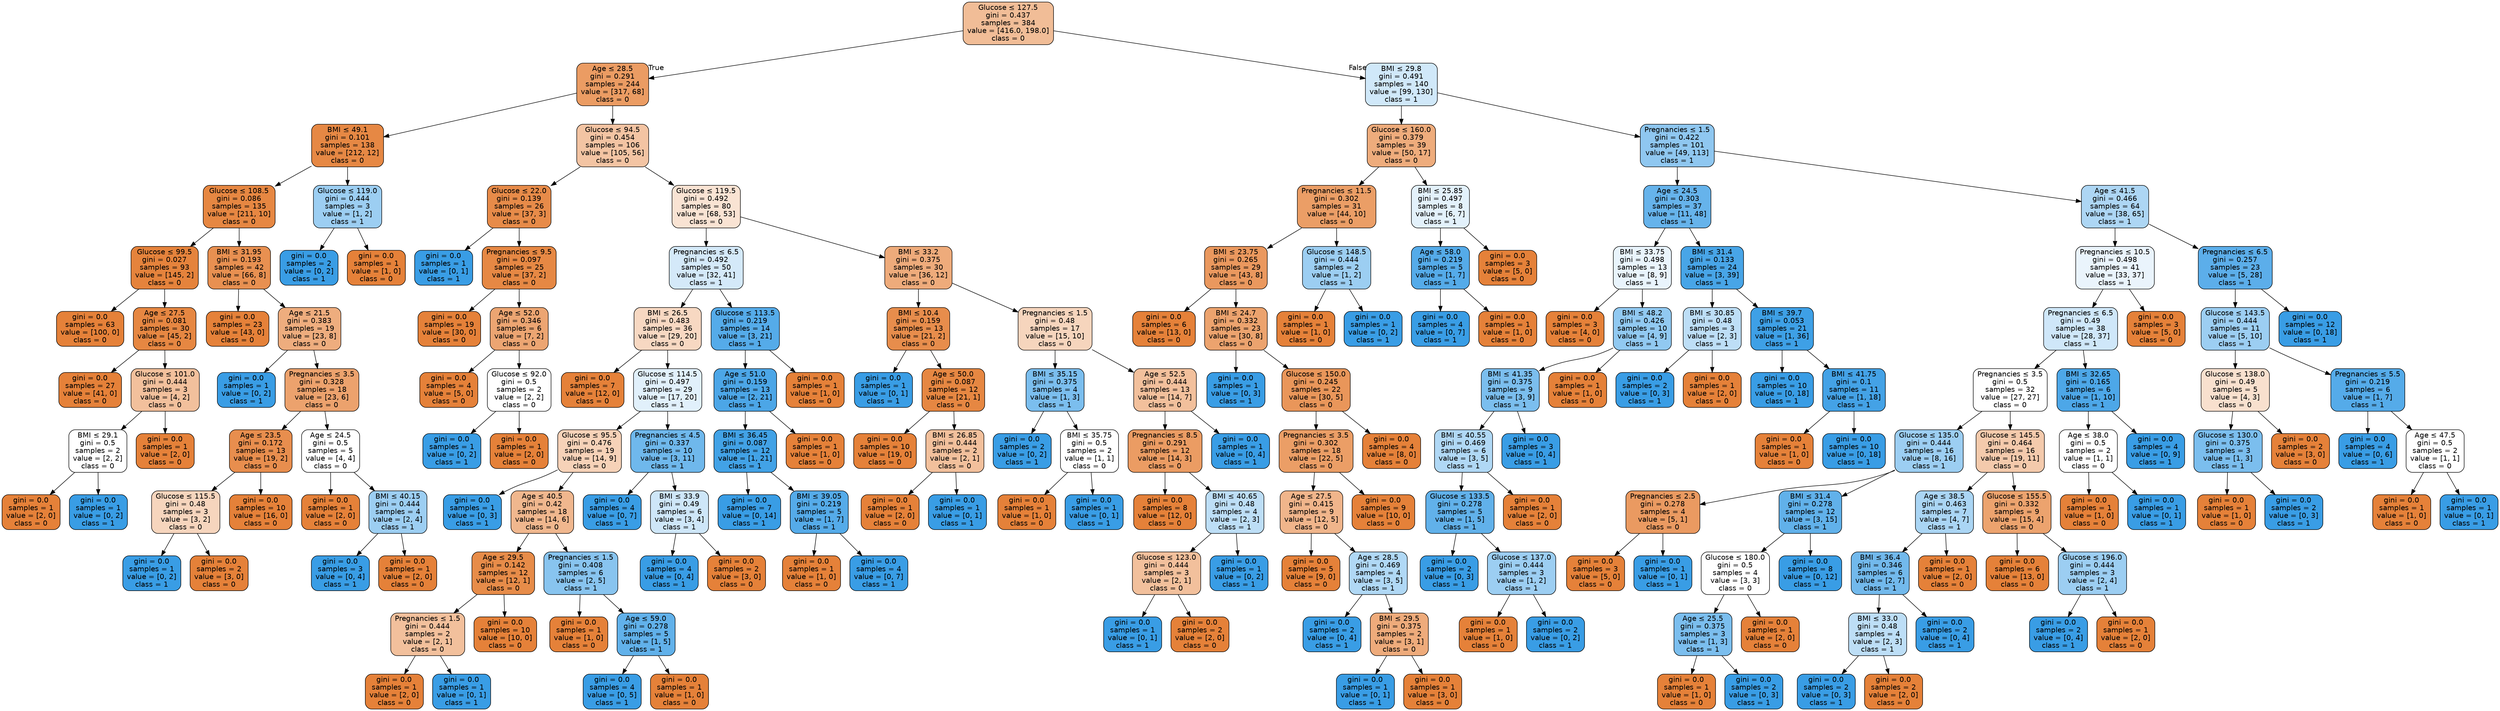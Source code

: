 digraph Tree {
node [shape=box, style="filled, rounded", color="black", fontname="helvetica"] ;
edge [fontname="helvetica"] ;
0 [label=<Glucose &le; 127.5<br/>gini = 0.437<br/>samples = 384<br/>value = [416.0, 198.0]<br/>class = 0>, fillcolor="#f1bd97"] ;
1 [label=<Age &le; 28.5<br/>gini = 0.291<br/>samples = 244<br/>value = [317, 68]<br/>class = 0>, fillcolor="#eb9c63"] ;
0 -> 1 [labeldistance=2.5, labelangle=45, headlabel="True"] ;
2 [label=<BMI &le; 49.1<br/>gini = 0.101<br/>samples = 138<br/>value = [212, 12]<br/>class = 0>, fillcolor="#e68844"] ;
1 -> 2 ;
3 [label=<Glucose &le; 108.5<br/>gini = 0.086<br/>samples = 135<br/>value = [211, 10]<br/>class = 0>, fillcolor="#e68742"] ;
2 -> 3 ;
4 [label=<Glucose &le; 99.5<br/>gini = 0.027<br/>samples = 93<br/>value = [145, 2]<br/>class = 0>, fillcolor="#e5833c"] ;
3 -> 4 ;
5 [label=<gini = 0.0<br/>samples = 63<br/>value = [100, 0]<br/>class = 0>, fillcolor="#e58139"] ;
4 -> 5 ;
6 [label=<Age &le; 27.5<br/>gini = 0.081<br/>samples = 30<br/>value = [45, 2]<br/>class = 0>, fillcolor="#e68742"] ;
4 -> 6 ;
7 [label=<gini = 0.0<br/>samples = 27<br/>value = [41, 0]<br/>class = 0>, fillcolor="#e58139"] ;
6 -> 7 ;
8 [label=<Glucose &le; 101.0<br/>gini = 0.444<br/>samples = 3<br/>value = [4, 2]<br/>class = 0>, fillcolor="#f2c09c"] ;
6 -> 8 ;
9 [label=<BMI &le; 29.1<br/>gini = 0.5<br/>samples = 2<br/>value = [2, 2]<br/>class = 0>, fillcolor="#ffffff"] ;
8 -> 9 ;
10 [label=<gini = 0.0<br/>samples = 1<br/>value = [2, 0]<br/>class = 0>, fillcolor="#e58139"] ;
9 -> 10 ;
11 [label=<gini = 0.0<br/>samples = 1<br/>value = [0, 2]<br/>class = 1>, fillcolor="#399de5"] ;
9 -> 11 ;
12 [label=<gini = 0.0<br/>samples = 1<br/>value = [2, 0]<br/>class = 0>, fillcolor="#e58139"] ;
8 -> 12 ;
13 [label=<BMI &le; 31.95<br/>gini = 0.193<br/>samples = 42<br/>value = [66, 8]<br/>class = 0>, fillcolor="#e89051"] ;
3 -> 13 ;
14 [label=<gini = 0.0<br/>samples = 23<br/>value = [43, 0]<br/>class = 0>, fillcolor="#e58139"] ;
13 -> 14 ;
15 [label=<Age &le; 21.5<br/>gini = 0.383<br/>samples = 19<br/>value = [23, 8]<br/>class = 0>, fillcolor="#eead7e"] ;
13 -> 15 ;
16 [label=<gini = 0.0<br/>samples = 1<br/>value = [0, 2]<br/>class = 1>, fillcolor="#399de5"] ;
15 -> 16 ;
17 [label=<Pregnancies &le; 3.5<br/>gini = 0.328<br/>samples = 18<br/>value = [23, 6]<br/>class = 0>, fillcolor="#eca26d"] ;
15 -> 17 ;
18 [label=<Age &le; 23.5<br/>gini = 0.172<br/>samples = 13<br/>value = [19, 2]<br/>class = 0>, fillcolor="#e88e4e"] ;
17 -> 18 ;
19 [label=<Glucose &le; 115.5<br/>gini = 0.48<br/>samples = 3<br/>value = [3, 2]<br/>class = 0>, fillcolor="#f6d5bd"] ;
18 -> 19 ;
20 [label=<gini = 0.0<br/>samples = 1<br/>value = [0, 2]<br/>class = 1>, fillcolor="#399de5"] ;
19 -> 20 ;
21 [label=<gini = 0.0<br/>samples = 2<br/>value = [3, 0]<br/>class = 0>, fillcolor="#e58139"] ;
19 -> 21 ;
22 [label=<gini = 0.0<br/>samples = 10<br/>value = [16, 0]<br/>class = 0>, fillcolor="#e58139"] ;
18 -> 22 ;
23 [label=<Age &le; 24.5<br/>gini = 0.5<br/>samples = 5<br/>value = [4, 4]<br/>class = 0>, fillcolor="#ffffff"] ;
17 -> 23 ;
24 [label=<gini = 0.0<br/>samples = 1<br/>value = [2, 0]<br/>class = 0>, fillcolor="#e58139"] ;
23 -> 24 ;
25 [label=<BMI &le; 40.15<br/>gini = 0.444<br/>samples = 4<br/>value = [2, 4]<br/>class = 1>, fillcolor="#9ccef2"] ;
23 -> 25 ;
26 [label=<gini = 0.0<br/>samples = 3<br/>value = [0, 4]<br/>class = 1>, fillcolor="#399de5"] ;
25 -> 26 ;
27 [label=<gini = 0.0<br/>samples = 1<br/>value = [2, 0]<br/>class = 0>, fillcolor="#e58139"] ;
25 -> 27 ;
28 [label=<Glucose &le; 119.0<br/>gini = 0.444<br/>samples = 3<br/>value = [1, 2]<br/>class = 1>, fillcolor="#9ccef2"] ;
2 -> 28 ;
29 [label=<gini = 0.0<br/>samples = 2<br/>value = [0, 2]<br/>class = 1>, fillcolor="#399de5"] ;
28 -> 29 ;
30 [label=<gini = 0.0<br/>samples = 1<br/>value = [1, 0]<br/>class = 0>, fillcolor="#e58139"] ;
28 -> 30 ;
31 [label=<Glucose &le; 94.5<br/>gini = 0.454<br/>samples = 106<br/>value = [105, 56]<br/>class = 0>, fillcolor="#f3c4a3"] ;
1 -> 31 ;
32 [label=<Glucose &le; 22.0<br/>gini = 0.139<br/>samples = 26<br/>value = [37, 3]<br/>class = 0>, fillcolor="#e78b49"] ;
31 -> 32 ;
33 [label=<gini = 0.0<br/>samples = 1<br/>value = [0, 1]<br/>class = 1>, fillcolor="#399de5"] ;
32 -> 33 ;
34 [label=<Pregnancies &le; 9.5<br/>gini = 0.097<br/>samples = 25<br/>value = [37, 2]<br/>class = 0>, fillcolor="#e68844"] ;
32 -> 34 ;
35 [label=<gini = 0.0<br/>samples = 19<br/>value = [30, 0]<br/>class = 0>, fillcolor="#e58139"] ;
34 -> 35 ;
36 [label=<Age &le; 52.0<br/>gini = 0.346<br/>samples = 6<br/>value = [7, 2]<br/>class = 0>, fillcolor="#eca572"] ;
34 -> 36 ;
37 [label=<gini = 0.0<br/>samples = 4<br/>value = [5, 0]<br/>class = 0>, fillcolor="#e58139"] ;
36 -> 37 ;
38 [label=<Glucose &le; 92.0<br/>gini = 0.5<br/>samples = 2<br/>value = [2, 2]<br/>class = 0>, fillcolor="#ffffff"] ;
36 -> 38 ;
39 [label=<gini = 0.0<br/>samples = 1<br/>value = [0, 2]<br/>class = 1>, fillcolor="#399de5"] ;
38 -> 39 ;
40 [label=<gini = 0.0<br/>samples = 1<br/>value = [2, 0]<br/>class = 0>, fillcolor="#e58139"] ;
38 -> 40 ;
41 [label=<Glucose &le; 119.5<br/>gini = 0.492<br/>samples = 80<br/>value = [68, 53]<br/>class = 0>, fillcolor="#f9e3d3"] ;
31 -> 41 ;
42 [label=<Pregnancies &le; 6.5<br/>gini = 0.492<br/>samples = 50<br/>value = [32, 41]<br/>class = 1>, fillcolor="#d4e9f9"] ;
41 -> 42 ;
43 [label=<BMI &le; 26.5<br/>gini = 0.483<br/>samples = 36<br/>value = [29, 20]<br/>class = 0>, fillcolor="#f7d8c2"] ;
42 -> 43 ;
44 [label=<gini = 0.0<br/>samples = 7<br/>value = [12, 0]<br/>class = 0>, fillcolor="#e58139"] ;
43 -> 44 ;
45 [label=<Glucose &le; 114.5<br/>gini = 0.497<br/>samples = 29<br/>value = [17, 20]<br/>class = 1>, fillcolor="#e1f0fb"] ;
43 -> 45 ;
46 [label=<Glucose &le; 95.5<br/>gini = 0.476<br/>samples = 19<br/>value = [14, 9]<br/>class = 0>, fillcolor="#f6d2b8"] ;
45 -> 46 ;
47 [label=<gini = 0.0<br/>samples = 1<br/>value = [0, 3]<br/>class = 1>, fillcolor="#399de5"] ;
46 -> 47 ;
48 [label=<Age &le; 40.5<br/>gini = 0.42<br/>samples = 18<br/>value = [14, 6]<br/>class = 0>, fillcolor="#f0b78e"] ;
46 -> 48 ;
49 [label=<Age &le; 29.5<br/>gini = 0.142<br/>samples = 12<br/>value = [12, 1]<br/>class = 0>, fillcolor="#e78c49"] ;
48 -> 49 ;
50 [label=<Pregnancies &le; 1.5<br/>gini = 0.444<br/>samples = 2<br/>value = [2, 1]<br/>class = 0>, fillcolor="#f2c09c"] ;
49 -> 50 ;
51 [label=<gini = 0.0<br/>samples = 1<br/>value = [2, 0]<br/>class = 0>, fillcolor="#e58139"] ;
50 -> 51 ;
52 [label=<gini = 0.0<br/>samples = 1<br/>value = [0, 1]<br/>class = 1>, fillcolor="#399de5"] ;
50 -> 52 ;
53 [label=<gini = 0.0<br/>samples = 10<br/>value = [10, 0]<br/>class = 0>, fillcolor="#e58139"] ;
49 -> 53 ;
54 [label=<Pregnancies &le; 1.5<br/>gini = 0.408<br/>samples = 6<br/>value = [2, 5]<br/>class = 1>, fillcolor="#88c4ef"] ;
48 -> 54 ;
55 [label=<gini = 0.0<br/>samples = 1<br/>value = [1, 0]<br/>class = 0>, fillcolor="#e58139"] ;
54 -> 55 ;
56 [label=<Age &le; 59.0<br/>gini = 0.278<br/>samples = 5<br/>value = [1, 5]<br/>class = 1>, fillcolor="#61b1ea"] ;
54 -> 56 ;
57 [label=<gini = 0.0<br/>samples = 4<br/>value = [0, 5]<br/>class = 1>, fillcolor="#399de5"] ;
56 -> 57 ;
58 [label=<gini = 0.0<br/>samples = 1<br/>value = [1, 0]<br/>class = 0>, fillcolor="#e58139"] ;
56 -> 58 ;
59 [label=<Pregnancies &le; 4.5<br/>gini = 0.337<br/>samples = 10<br/>value = [3, 11]<br/>class = 1>, fillcolor="#6fb8ec"] ;
45 -> 59 ;
60 [label=<gini = 0.0<br/>samples = 4<br/>value = [0, 7]<br/>class = 1>, fillcolor="#399de5"] ;
59 -> 60 ;
61 [label=<BMI &le; 33.9<br/>gini = 0.49<br/>samples = 6<br/>value = [3, 4]<br/>class = 1>, fillcolor="#cee6f8"] ;
59 -> 61 ;
62 [label=<gini = 0.0<br/>samples = 4<br/>value = [0, 4]<br/>class = 1>, fillcolor="#399de5"] ;
61 -> 62 ;
63 [label=<gini = 0.0<br/>samples = 2<br/>value = [3, 0]<br/>class = 0>, fillcolor="#e58139"] ;
61 -> 63 ;
64 [label=<Glucose &le; 113.5<br/>gini = 0.219<br/>samples = 14<br/>value = [3, 21]<br/>class = 1>, fillcolor="#55abe9"] ;
42 -> 64 ;
65 [label=<Age &le; 51.0<br/>gini = 0.159<br/>samples = 13<br/>value = [2, 21]<br/>class = 1>, fillcolor="#4ca6e7"] ;
64 -> 65 ;
66 [label=<BMI &le; 36.45<br/>gini = 0.087<br/>samples = 12<br/>value = [1, 21]<br/>class = 1>, fillcolor="#42a2e6"] ;
65 -> 66 ;
67 [label=<gini = 0.0<br/>samples = 7<br/>value = [0, 14]<br/>class = 1>, fillcolor="#399de5"] ;
66 -> 67 ;
68 [label=<BMI &le; 39.05<br/>gini = 0.219<br/>samples = 5<br/>value = [1, 7]<br/>class = 1>, fillcolor="#55abe9"] ;
66 -> 68 ;
69 [label=<gini = 0.0<br/>samples = 1<br/>value = [1, 0]<br/>class = 0>, fillcolor="#e58139"] ;
68 -> 69 ;
70 [label=<gini = 0.0<br/>samples = 4<br/>value = [0, 7]<br/>class = 1>, fillcolor="#399de5"] ;
68 -> 70 ;
71 [label=<gini = 0.0<br/>samples = 1<br/>value = [1, 0]<br/>class = 0>, fillcolor="#e58139"] ;
65 -> 71 ;
72 [label=<gini = 0.0<br/>samples = 1<br/>value = [1, 0]<br/>class = 0>, fillcolor="#e58139"] ;
64 -> 72 ;
73 [label=<BMI &le; 33.2<br/>gini = 0.375<br/>samples = 30<br/>value = [36, 12]<br/>class = 0>, fillcolor="#eeab7b"] ;
41 -> 73 ;
74 [label=<BMI &le; 10.4<br/>gini = 0.159<br/>samples = 13<br/>value = [21, 2]<br/>class = 0>, fillcolor="#e78d4c"] ;
73 -> 74 ;
75 [label=<gini = 0.0<br/>samples = 1<br/>value = [0, 1]<br/>class = 1>, fillcolor="#399de5"] ;
74 -> 75 ;
76 [label=<Age &le; 50.0<br/>gini = 0.087<br/>samples = 12<br/>value = [21, 1]<br/>class = 0>, fillcolor="#e68742"] ;
74 -> 76 ;
77 [label=<gini = 0.0<br/>samples = 10<br/>value = [19, 0]<br/>class = 0>, fillcolor="#e58139"] ;
76 -> 77 ;
78 [label=<BMI &le; 26.85<br/>gini = 0.444<br/>samples = 2<br/>value = [2, 1]<br/>class = 0>, fillcolor="#f2c09c"] ;
76 -> 78 ;
79 [label=<gini = 0.0<br/>samples = 1<br/>value = [2, 0]<br/>class = 0>, fillcolor="#e58139"] ;
78 -> 79 ;
80 [label=<gini = 0.0<br/>samples = 1<br/>value = [0, 1]<br/>class = 1>, fillcolor="#399de5"] ;
78 -> 80 ;
81 [label=<Pregnancies &le; 1.5<br/>gini = 0.48<br/>samples = 17<br/>value = [15, 10]<br/>class = 0>, fillcolor="#f6d5bd"] ;
73 -> 81 ;
82 [label=<BMI &le; 35.15<br/>gini = 0.375<br/>samples = 4<br/>value = [1, 3]<br/>class = 1>, fillcolor="#7bbeee"] ;
81 -> 82 ;
83 [label=<gini = 0.0<br/>samples = 2<br/>value = [0, 2]<br/>class = 1>, fillcolor="#399de5"] ;
82 -> 83 ;
84 [label=<BMI &le; 35.75<br/>gini = 0.5<br/>samples = 2<br/>value = [1, 1]<br/>class = 0>, fillcolor="#ffffff"] ;
82 -> 84 ;
85 [label=<gini = 0.0<br/>samples = 1<br/>value = [1, 0]<br/>class = 0>, fillcolor="#e58139"] ;
84 -> 85 ;
86 [label=<gini = 0.0<br/>samples = 1<br/>value = [0, 1]<br/>class = 1>, fillcolor="#399de5"] ;
84 -> 86 ;
87 [label=<Age &le; 52.5<br/>gini = 0.444<br/>samples = 13<br/>value = [14, 7]<br/>class = 0>, fillcolor="#f2c09c"] ;
81 -> 87 ;
88 [label=<Pregnancies &le; 8.5<br/>gini = 0.291<br/>samples = 12<br/>value = [14, 3]<br/>class = 0>, fillcolor="#eb9c63"] ;
87 -> 88 ;
89 [label=<gini = 0.0<br/>samples = 8<br/>value = [12, 0]<br/>class = 0>, fillcolor="#e58139"] ;
88 -> 89 ;
90 [label=<BMI &le; 40.65<br/>gini = 0.48<br/>samples = 4<br/>value = [2, 3]<br/>class = 1>, fillcolor="#bddef6"] ;
88 -> 90 ;
91 [label=<Glucose &le; 123.0<br/>gini = 0.444<br/>samples = 3<br/>value = [2, 1]<br/>class = 0>, fillcolor="#f2c09c"] ;
90 -> 91 ;
92 [label=<gini = 0.0<br/>samples = 1<br/>value = [0, 1]<br/>class = 1>, fillcolor="#399de5"] ;
91 -> 92 ;
93 [label=<gini = 0.0<br/>samples = 2<br/>value = [2, 0]<br/>class = 0>, fillcolor="#e58139"] ;
91 -> 93 ;
94 [label=<gini = 0.0<br/>samples = 1<br/>value = [0, 2]<br/>class = 1>, fillcolor="#399de5"] ;
90 -> 94 ;
95 [label=<gini = 0.0<br/>samples = 1<br/>value = [0, 4]<br/>class = 1>, fillcolor="#399de5"] ;
87 -> 95 ;
96 [label=<BMI &le; 29.8<br/>gini = 0.491<br/>samples = 140<br/>value = [99, 130]<br/>class = 1>, fillcolor="#d0e8f9"] ;
0 -> 96 [labeldistance=2.5, labelangle=-45, headlabel="False"] ;
97 [label=<Glucose &le; 160.0<br/>gini = 0.379<br/>samples = 39<br/>value = [50, 17]<br/>class = 0>, fillcolor="#eeac7c"] ;
96 -> 97 ;
98 [label=<Pregnancies &le; 11.5<br/>gini = 0.302<br/>samples = 31<br/>value = [44, 10]<br/>class = 0>, fillcolor="#eb9e66"] ;
97 -> 98 ;
99 [label=<BMI &le; 23.75<br/>gini = 0.265<br/>samples = 29<br/>value = [43, 8]<br/>class = 0>, fillcolor="#ea985e"] ;
98 -> 99 ;
100 [label=<gini = 0.0<br/>samples = 6<br/>value = [13, 0]<br/>class = 0>, fillcolor="#e58139"] ;
99 -> 100 ;
101 [label=<BMI &le; 24.7<br/>gini = 0.332<br/>samples = 23<br/>value = [30, 8]<br/>class = 0>, fillcolor="#eca36e"] ;
99 -> 101 ;
102 [label=<gini = 0.0<br/>samples = 1<br/>value = [0, 3]<br/>class = 1>, fillcolor="#399de5"] ;
101 -> 102 ;
103 [label=<Glucose &le; 150.0<br/>gini = 0.245<br/>samples = 22<br/>value = [30, 5]<br/>class = 0>, fillcolor="#e9965a"] ;
101 -> 103 ;
104 [label=<Pregnancies &le; 3.5<br/>gini = 0.302<br/>samples = 18<br/>value = [22, 5]<br/>class = 0>, fillcolor="#eb9e66"] ;
103 -> 104 ;
105 [label=<Age &le; 27.5<br/>gini = 0.415<br/>samples = 9<br/>value = [12, 5]<br/>class = 0>, fillcolor="#f0b58b"] ;
104 -> 105 ;
106 [label=<gini = 0.0<br/>samples = 5<br/>value = [9, 0]<br/>class = 0>, fillcolor="#e58139"] ;
105 -> 106 ;
107 [label=<Age &le; 28.5<br/>gini = 0.469<br/>samples = 4<br/>value = [3, 5]<br/>class = 1>, fillcolor="#b0d8f5"] ;
105 -> 107 ;
108 [label=<gini = 0.0<br/>samples = 2<br/>value = [0, 4]<br/>class = 1>, fillcolor="#399de5"] ;
107 -> 108 ;
109 [label=<BMI &le; 29.5<br/>gini = 0.375<br/>samples = 2<br/>value = [3, 1]<br/>class = 0>, fillcolor="#eeab7b"] ;
107 -> 109 ;
110 [label=<gini = 0.0<br/>samples = 1<br/>value = [0, 1]<br/>class = 1>, fillcolor="#399de5"] ;
109 -> 110 ;
111 [label=<gini = 0.0<br/>samples = 1<br/>value = [3, 0]<br/>class = 0>, fillcolor="#e58139"] ;
109 -> 111 ;
112 [label=<gini = 0.0<br/>samples = 9<br/>value = [10, 0]<br/>class = 0>, fillcolor="#e58139"] ;
104 -> 112 ;
113 [label=<gini = 0.0<br/>samples = 4<br/>value = [8, 0]<br/>class = 0>, fillcolor="#e58139"] ;
103 -> 113 ;
114 [label=<Glucose &le; 148.5<br/>gini = 0.444<br/>samples = 2<br/>value = [1, 2]<br/>class = 1>, fillcolor="#9ccef2"] ;
98 -> 114 ;
115 [label=<gini = 0.0<br/>samples = 1<br/>value = [1, 0]<br/>class = 0>, fillcolor="#e58139"] ;
114 -> 115 ;
116 [label=<gini = 0.0<br/>samples = 1<br/>value = [0, 2]<br/>class = 1>, fillcolor="#399de5"] ;
114 -> 116 ;
117 [label=<BMI &le; 25.85<br/>gini = 0.497<br/>samples = 8<br/>value = [6, 7]<br/>class = 1>, fillcolor="#e3f1fb"] ;
97 -> 117 ;
118 [label=<Age &le; 58.0<br/>gini = 0.219<br/>samples = 5<br/>value = [1, 7]<br/>class = 1>, fillcolor="#55abe9"] ;
117 -> 118 ;
119 [label=<gini = 0.0<br/>samples = 4<br/>value = [0, 7]<br/>class = 1>, fillcolor="#399de5"] ;
118 -> 119 ;
120 [label=<gini = 0.0<br/>samples = 1<br/>value = [1, 0]<br/>class = 0>, fillcolor="#e58139"] ;
118 -> 120 ;
121 [label=<gini = 0.0<br/>samples = 3<br/>value = [5, 0]<br/>class = 0>, fillcolor="#e58139"] ;
117 -> 121 ;
122 [label=<Pregnancies &le; 1.5<br/>gini = 0.422<br/>samples = 101<br/>value = [49, 113]<br/>class = 1>, fillcolor="#8fc7f0"] ;
96 -> 122 ;
123 [label=<Age &le; 24.5<br/>gini = 0.303<br/>samples = 37<br/>value = [11, 48]<br/>class = 1>, fillcolor="#66b3eb"] ;
122 -> 123 ;
124 [label=<BMI &le; 33.75<br/>gini = 0.498<br/>samples = 13<br/>value = [8, 9]<br/>class = 1>, fillcolor="#e9f4fc"] ;
123 -> 124 ;
125 [label=<gini = 0.0<br/>samples = 3<br/>value = [4, 0]<br/>class = 0>, fillcolor="#e58139"] ;
124 -> 125 ;
126 [label=<BMI &le; 48.2<br/>gini = 0.426<br/>samples = 10<br/>value = [4, 9]<br/>class = 1>, fillcolor="#91c9f1"] ;
124 -> 126 ;
127 [label=<BMI &le; 41.35<br/>gini = 0.375<br/>samples = 9<br/>value = [3, 9]<br/>class = 1>, fillcolor="#7bbeee"] ;
126 -> 127 ;
128 [label=<BMI &le; 40.55<br/>gini = 0.469<br/>samples = 6<br/>value = [3, 5]<br/>class = 1>, fillcolor="#b0d8f5"] ;
127 -> 128 ;
129 [label=<Glucose &le; 133.5<br/>gini = 0.278<br/>samples = 5<br/>value = [1, 5]<br/>class = 1>, fillcolor="#61b1ea"] ;
128 -> 129 ;
130 [label=<gini = 0.0<br/>samples = 2<br/>value = [0, 3]<br/>class = 1>, fillcolor="#399de5"] ;
129 -> 130 ;
131 [label=<Glucose &le; 137.0<br/>gini = 0.444<br/>samples = 3<br/>value = [1, 2]<br/>class = 1>, fillcolor="#9ccef2"] ;
129 -> 131 ;
132 [label=<gini = 0.0<br/>samples = 1<br/>value = [1, 0]<br/>class = 0>, fillcolor="#e58139"] ;
131 -> 132 ;
133 [label=<gini = 0.0<br/>samples = 2<br/>value = [0, 2]<br/>class = 1>, fillcolor="#399de5"] ;
131 -> 133 ;
134 [label=<gini = 0.0<br/>samples = 1<br/>value = [2, 0]<br/>class = 0>, fillcolor="#e58139"] ;
128 -> 134 ;
135 [label=<gini = 0.0<br/>samples = 3<br/>value = [0, 4]<br/>class = 1>, fillcolor="#399de5"] ;
127 -> 135 ;
136 [label=<gini = 0.0<br/>samples = 1<br/>value = [1, 0]<br/>class = 0>, fillcolor="#e58139"] ;
126 -> 136 ;
137 [label=<BMI &le; 31.4<br/>gini = 0.133<br/>samples = 24<br/>value = [3, 39]<br/>class = 1>, fillcolor="#48a5e7"] ;
123 -> 137 ;
138 [label=<BMI &le; 30.85<br/>gini = 0.48<br/>samples = 3<br/>value = [2, 3]<br/>class = 1>, fillcolor="#bddef6"] ;
137 -> 138 ;
139 [label=<gini = 0.0<br/>samples = 2<br/>value = [0, 3]<br/>class = 1>, fillcolor="#399de5"] ;
138 -> 139 ;
140 [label=<gini = 0.0<br/>samples = 1<br/>value = [2, 0]<br/>class = 0>, fillcolor="#e58139"] ;
138 -> 140 ;
141 [label=<BMI &le; 39.7<br/>gini = 0.053<br/>samples = 21<br/>value = [1, 36]<br/>class = 1>, fillcolor="#3ea0e6"] ;
137 -> 141 ;
142 [label=<gini = 0.0<br/>samples = 10<br/>value = [0, 18]<br/>class = 1>, fillcolor="#399de5"] ;
141 -> 142 ;
143 [label=<BMI &le; 41.75<br/>gini = 0.1<br/>samples = 11<br/>value = [1, 18]<br/>class = 1>, fillcolor="#44a2e6"] ;
141 -> 143 ;
144 [label=<gini = 0.0<br/>samples = 1<br/>value = [1, 0]<br/>class = 0>, fillcolor="#e58139"] ;
143 -> 144 ;
145 [label=<gini = 0.0<br/>samples = 10<br/>value = [0, 18]<br/>class = 1>, fillcolor="#399de5"] ;
143 -> 145 ;
146 [label=<Age &le; 41.5<br/>gini = 0.466<br/>samples = 64<br/>value = [38, 65]<br/>class = 1>, fillcolor="#add6f4"] ;
122 -> 146 ;
147 [label=<Pregnancies &le; 10.5<br/>gini = 0.498<br/>samples = 41<br/>value = [33, 37]<br/>class = 1>, fillcolor="#eaf4fc"] ;
146 -> 147 ;
148 [label=<Pregnancies &le; 6.5<br/>gini = 0.49<br/>samples = 38<br/>value = [28, 37]<br/>class = 1>, fillcolor="#cfe7f9"] ;
147 -> 148 ;
149 [label=<Pregnancies &le; 3.5<br/>gini = 0.5<br/>samples = 32<br/>value = [27, 27]<br/>class = 0>, fillcolor="#ffffff"] ;
148 -> 149 ;
150 [label=<Glucose &le; 135.0<br/>gini = 0.444<br/>samples = 16<br/>value = [8, 16]<br/>class = 1>, fillcolor="#9ccef2"] ;
149 -> 150 ;
151 [label=<Pregnancies &le; 2.5<br/>gini = 0.278<br/>samples = 4<br/>value = [5, 1]<br/>class = 0>, fillcolor="#ea9a61"] ;
150 -> 151 ;
152 [label=<gini = 0.0<br/>samples = 3<br/>value = [5, 0]<br/>class = 0>, fillcolor="#e58139"] ;
151 -> 152 ;
153 [label=<gini = 0.0<br/>samples = 1<br/>value = [0, 1]<br/>class = 1>, fillcolor="#399de5"] ;
151 -> 153 ;
154 [label=<BMI &le; 31.4<br/>gini = 0.278<br/>samples = 12<br/>value = [3, 15]<br/>class = 1>, fillcolor="#61b1ea"] ;
150 -> 154 ;
155 [label=<Glucose &le; 180.0<br/>gini = 0.5<br/>samples = 4<br/>value = [3, 3]<br/>class = 0>, fillcolor="#ffffff"] ;
154 -> 155 ;
156 [label=<Age &le; 25.5<br/>gini = 0.375<br/>samples = 3<br/>value = [1, 3]<br/>class = 1>, fillcolor="#7bbeee"] ;
155 -> 156 ;
157 [label=<gini = 0.0<br/>samples = 1<br/>value = [1, 0]<br/>class = 0>, fillcolor="#e58139"] ;
156 -> 157 ;
158 [label=<gini = 0.0<br/>samples = 2<br/>value = [0, 3]<br/>class = 1>, fillcolor="#399de5"] ;
156 -> 158 ;
159 [label=<gini = 0.0<br/>samples = 1<br/>value = [2, 0]<br/>class = 0>, fillcolor="#e58139"] ;
155 -> 159 ;
160 [label=<gini = 0.0<br/>samples = 8<br/>value = [0, 12]<br/>class = 1>, fillcolor="#399de5"] ;
154 -> 160 ;
161 [label=<Glucose &le; 145.5<br/>gini = 0.464<br/>samples = 16<br/>value = [19, 11]<br/>class = 0>, fillcolor="#f4caac"] ;
149 -> 161 ;
162 [label=<Age &le; 38.5<br/>gini = 0.463<br/>samples = 7<br/>value = [4, 7]<br/>class = 1>, fillcolor="#aad5f4"] ;
161 -> 162 ;
163 [label=<BMI &le; 36.4<br/>gini = 0.346<br/>samples = 6<br/>value = [2, 7]<br/>class = 1>, fillcolor="#72b9ec"] ;
162 -> 163 ;
164 [label=<BMI &le; 33.0<br/>gini = 0.48<br/>samples = 4<br/>value = [2, 3]<br/>class = 1>, fillcolor="#bddef6"] ;
163 -> 164 ;
165 [label=<gini = 0.0<br/>samples = 2<br/>value = [0, 3]<br/>class = 1>, fillcolor="#399de5"] ;
164 -> 165 ;
166 [label=<gini = 0.0<br/>samples = 2<br/>value = [2, 0]<br/>class = 0>, fillcolor="#e58139"] ;
164 -> 166 ;
167 [label=<gini = 0.0<br/>samples = 2<br/>value = [0, 4]<br/>class = 1>, fillcolor="#399de5"] ;
163 -> 167 ;
168 [label=<gini = 0.0<br/>samples = 1<br/>value = [2, 0]<br/>class = 0>, fillcolor="#e58139"] ;
162 -> 168 ;
169 [label=<Glucose &le; 155.5<br/>gini = 0.332<br/>samples = 9<br/>value = [15, 4]<br/>class = 0>, fillcolor="#eca36e"] ;
161 -> 169 ;
170 [label=<gini = 0.0<br/>samples = 6<br/>value = [13, 0]<br/>class = 0>, fillcolor="#e58139"] ;
169 -> 170 ;
171 [label=<Glucose &le; 196.0<br/>gini = 0.444<br/>samples = 3<br/>value = [2, 4]<br/>class = 1>, fillcolor="#9ccef2"] ;
169 -> 171 ;
172 [label=<gini = 0.0<br/>samples = 2<br/>value = [0, 4]<br/>class = 1>, fillcolor="#399de5"] ;
171 -> 172 ;
173 [label=<gini = 0.0<br/>samples = 1<br/>value = [2, 0]<br/>class = 0>, fillcolor="#e58139"] ;
171 -> 173 ;
174 [label=<BMI &le; 32.65<br/>gini = 0.165<br/>samples = 6<br/>value = [1, 10]<br/>class = 1>, fillcolor="#4da7e8"] ;
148 -> 174 ;
175 [label=<Age &le; 38.0<br/>gini = 0.5<br/>samples = 2<br/>value = [1, 1]<br/>class = 0>, fillcolor="#ffffff"] ;
174 -> 175 ;
176 [label=<gini = 0.0<br/>samples = 1<br/>value = [1, 0]<br/>class = 0>, fillcolor="#e58139"] ;
175 -> 176 ;
177 [label=<gini = 0.0<br/>samples = 1<br/>value = [0, 1]<br/>class = 1>, fillcolor="#399de5"] ;
175 -> 177 ;
178 [label=<gini = 0.0<br/>samples = 4<br/>value = [0, 9]<br/>class = 1>, fillcolor="#399de5"] ;
174 -> 178 ;
179 [label=<gini = 0.0<br/>samples = 3<br/>value = [5, 0]<br/>class = 0>, fillcolor="#e58139"] ;
147 -> 179 ;
180 [label=<Pregnancies &le; 6.5<br/>gini = 0.257<br/>samples = 23<br/>value = [5, 28]<br/>class = 1>, fillcolor="#5caeea"] ;
146 -> 180 ;
181 [label=<Glucose &le; 143.5<br/>gini = 0.444<br/>samples = 11<br/>value = [5, 10]<br/>class = 1>, fillcolor="#9ccef2"] ;
180 -> 181 ;
182 [label=<Glucose &le; 138.0<br/>gini = 0.49<br/>samples = 5<br/>value = [4, 3]<br/>class = 0>, fillcolor="#f8e0ce"] ;
181 -> 182 ;
183 [label=<Glucose &le; 130.0<br/>gini = 0.375<br/>samples = 3<br/>value = [1, 3]<br/>class = 1>, fillcolor="#7bbeee"] ;
182 -> 183 ;
184 [label=<gini = 0.0<br/>samples = 1<br/>value = [1, 0]<br/>class = 0>, fillcolor="#e58139"] ;
183 -> 184 ;
185 [label=<gini = 0.0<br/>samples = 2<br/>value = [0, 3]<br/>class = 1>, fillcolor="#399de5"] ;
183 -> 185 ;
186 [label=<gini = 0.0<br/>samples = 2<br/>value = [3, 0]<br/>class = 0>, fillcolor="#e58139"] ;
182 -> 186 ;
187 [label=<Pregnancies &le; 5.5<br/>gini = 0.219<br/>samples = 6<br/>value = [1, 7]<br/>class = 1>, fillcolor="#55abe9"] ;
181 -> 187 ;
188 [label=<gini = 0.0<br/>samples = 4<br/>value = [0, 6]<br/>class = 1>, fillcolor="#399de5"] ;
187 -> 188 ;
189 [label=<Age &le; 47.5<br/>gini = 0.5<br/>samples = 2<br/>value = [1, 1]<br/>class = 0>, fillcolor="#ffffff"] ;
187 -> 189 ;
190 [label=<gini = 0.0<br/>samples = 1<br/>value = [1, 0]<br/>class = 0>, fillcolor="#e58139"] ;
189 -> 190 ;
191 [label=<gini = 0.0<br/>samples = 1<br/>value = [0, 1]<br/>class = 1>, fillcolor="#399de5"] ;
189 -> 191 ;
192 [label=<gini = 0.0<br/>samples = 12<br/>value = [0, 18]<br/>class = 1>, fillcolor="#399de5"] ;
180 -> 192 ;
}